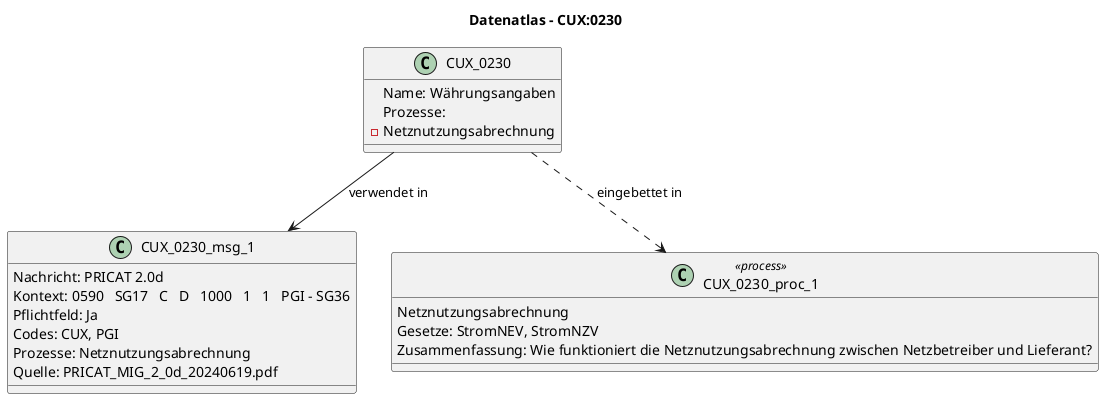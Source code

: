 @startuml
title Datenatlas – CUX:0230
class CUX_0230 {
  Name: Währungsangaben
  Prozesse:
    - Netznutzungsabrechnung
}
class CUX_0230_msg_1 {
  Nachricht: PRICAT 2.0d
  Kontext: 0590   SG17   C   D   1000   1   1   PGI - SG36
  Pflichtfeld: Ja
  Codes: CUX, PGI
  Prozesse: Netznutzungsabrechnung
  Quelle: PRICAT_MIG_2_0d_20240619.pdf
}
CUX_0230 --> CUX_0230_msg_1 : verwendet in
class CUX_0230_proc_1 <<process>> {
  Netznutzungsabrechnung
  Gesetze: StromNEV, StromNZV
  Zusammenfassung: Wie funktioniert die Netznutzungsabrechnung zwischen Netzbetreiber und Lieferant?
}
CUX_0230 ..> CUX_0230_proc_1 : eingebettet in
@enduml